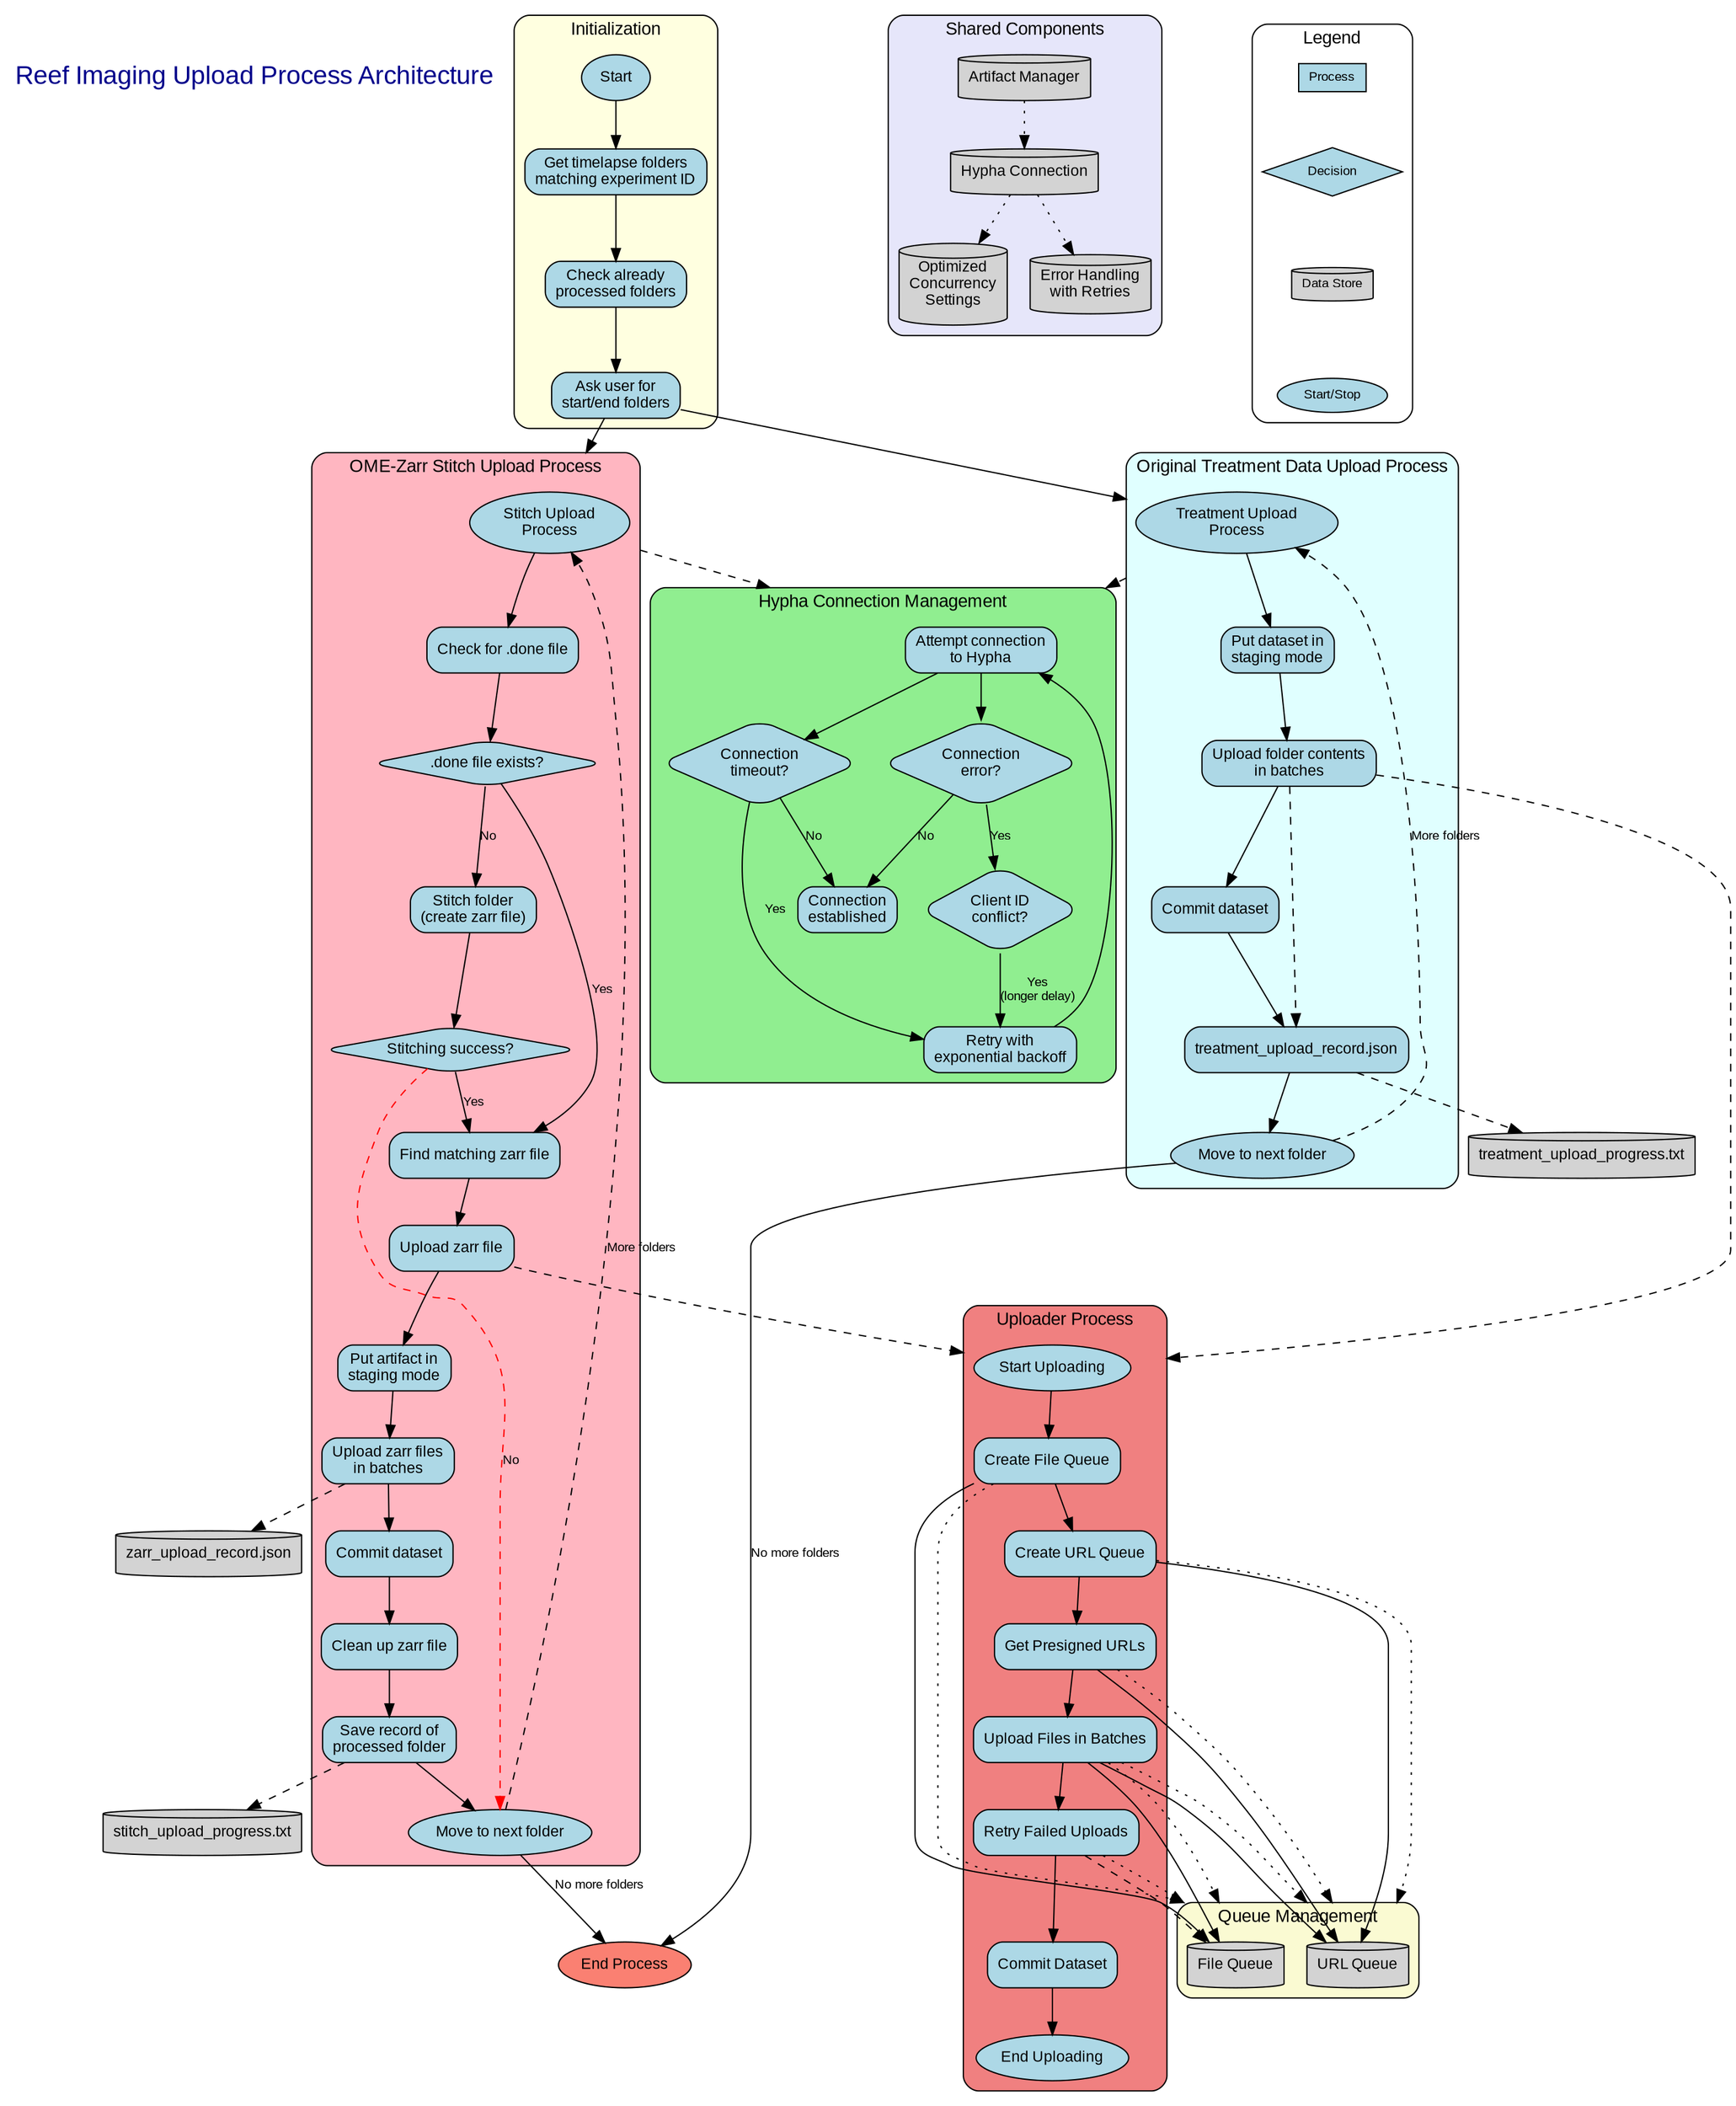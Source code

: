 digraph ReefImagingUploadProcess {
    // Graph settings
    rankdir=TB;
    compound=true;
    fontname="Arial";
    fontsize=14;
    node [fontname="Arial", fontsize=12, shape=box, style="rounded,filled", fillcolor=lightblue];
    edge [fontname="Arial", fontsize=10];
    
    // Title
    title [label="Reef Imaging Upload Process Architecture", shape=none, fillcolor=white, fontsize=20, fontcolor=darkblue];
    
    // Subgraph for common initialization
    subgraph cluster_init {
        label="Initialization";
        style="rounded,filled";
        fillcolor=lightyellow;
        
        start [label="Start", shape=oval];
        get_folders [label="Get timelapse folders\nmatching experiment ID"];
        get_processed [label="Check already\nprocessed folders"];
        user_input [label="Ask user for\nstart/end folders"];
        
        start -> get_folders -> get_processed -> user_input;
    }
    
    // OME-Zarr Stitch Upload Process
    subgraph cluster_stitch {
        label="OME-Zarr Stitch Upload Process";
        style="rounded,filled";
        fillcolor=lightpink;
        
        stitch_start [label="Stitch Upload\nProcess", shape=oval];
        check_done [label="Check for .done file"];
        done_exists [label=".done file exists?", shape=diamond];
        stitch_folder [label="Stitch folder\n(create zarr file)"];
        stitch_success [label="Stitching success?", shape=diamond];
        find_zarr [label="Find matching zarr file"];
        upload_zarr [label="Upload zarr file"];
        staging_zarr [label="Put artifact in\nstaging mode"];
        batch_upload [label="Upload zarr files\nin batches"];
        commit_zarr [label="Commit dataset"];
        cleanup_zarr [label="Clean up zarr file"];
        stitch_record [label="Save record of\nprocessed folder"];
        stitch_next [label="Move to next folder", shape=oval];
        
        stitch_start -> check_done -> done_exists;
        done_exists -> find_zarr [label="Yes"];
        done_exists -> stitch_folder [label="No"];
        stitch_folder -> stitch_success;
        stitch_success -> find_zarr [label="Yes"];
        stitch_success -> stitch_next [label="No", style=dashed, color=red];
        find_zarr -> upload_zarr;
        upload_zarr -> staging_zarr -> batch_upload -> commit_zarr -> cleanup_zarr -> stitch_record -> stitch_next;
    }
    
    // Hypha Connection Management
    subgraph cluster_connection {
        label="Hypha Connection Management";
        style="rounded,filled";
        fillcolor=lightgreen;
        
        connect [label="Attempt connection\nto Hypha"];
        timeout [label="Connection\ntimeout?", shape=diamond];
        error [label="Connection\nerror?", shape=diamond];
        client_conflict [label="Client ID\nconflict?", shape=diamond];
        retry_connect [label="Retry with\nexponential backoff"];
        connected [label="Connection\nestablished"];
        
        connect -> timeout;
        timeout -> retry_connect [label="Yes"];
        timeout -> connected [label="No"];
        
        connect -> error;
        error -> client_conflict [label="Yes"];
        error -> connected [label="No"];
        
        client_conflict -> retry_connect [label="Yes\n(longer delay)"];
        retry_connect -> connect;
    }
    
    // Original Treatment Data Upload Process
    subgraph cluster_treatment {
        label="Original Treatment Data Upload Process";
        style="rounded,filled";
        fillcolor=lightcyan;
        
        treatment_start [label="Treatment Upload\nProcess", shape=oval];
        treatment_staging [label="Put dataset in\nstaging mode"];
        treatment_upload [label="Upload folder contents\nin batches"];
        treatment_commit [label="Commit dataset"];
        treatment_record [label="Save record of\nprocessed folder"];
        treatment_next [label="Move to next folder", shape=oval];
        
        treatment_start -> treatment_staging -> treatment_upload -> treatment_commit -> treatment_record -> treatment_next;
    }
    
    // Uploader process
    subgraph cluster_uploader {
        label="Uploader Process";
        style="rounded,filled";
        fillcolor=lightcoral;
        
        uploader_start [label="Start Uploading", shape=oval];
        create_queue [label="Create File Queue"];
        create_url_queue [label="Create URL Queue"];
        get_presigned_urls [label="Get Presigned URLs"];
        upload_files [label="Upload Files in Batches"];
        retry_failed [label="Retry Failed Uploads"];
        commit_dataset [label="Commit Dataset"];
        uploader_end [label="End Uploading", shape=oval];
        
        uploader_start -> create_queue -> create_url_queue -> get_presigned_urls -> upload_files -> retry_failed -> commit_dataset -> uploader_end;
    }
    
    // Connect the subgraphs
    user_input -> treatment_start [lhead=cluster_treatment];
    user_input -> stitch_start [lhead=cluster_stitch];
    
    // Connection is used by both processes
    treatment_start -> connect [ltail=cluster_treatment, lhead=cluster_connection, style=dashed];
    stitch_start -> connect [ltail=cluster_stitch, lhead=cluster_connection, style=dashed];
    
    // Demonstrate folder loop
    treatment_next -> treatment_start [label="More folders", constraint=false, style=dashed];
    stitch_next -> stitch_start [label="More folders", constraint=false, style=dashed];
    
    // Exit point
    exit [label="End Process", shape=oval, fillcolor=salmon];
    treatment_next -> exit [label="No more folders"];
    stitch_next -> exit [label="No more folders"];
    
    // Files and data stores
    node [shape=cylinder, fillcolor=lightgrey];
    
    stitch_upload_progress [label="stitch_upload_progress.txt"];
    zarr_upload_record [label="zarr_upload_record.json"];
    treatment_progress [label="treatment_upload_progress.txt"];
    treatment_record [label="treatment_upload_record.json"];
    
    stitch_record -> stitch_upload_progress [style=dashed];
    batch_upload -> zarr_upload_record [style=dashed];
    treatment_record -> treatment_progress [style=dashed];
    treatment_upload -> treatment_record [style=dashed];
    
    // Subgraph for shared concepts between processes
    subgraph cluster_shared {
        label="Shared Components";
        style="rounded,filled";
        fillcolor=lavender;
        
        artifact_manager [label="Artifact Manager"];
        hypha_connection [label="Hypha Connection"];
        concurrency [label="Optimized\nConcurrency\nSettings"];
        error_handling [label="Error Handling\nwith Retries"];
        
        artifact_manager -> hypha_connection [style=dotted];
        hypha_connection -> concurrency [style=dotted];
        hypha_connection -> error_handling [style=dotted];
    }
    
    // Legend
    subgraph cluster_legend {
        label="Legend";
        style="rounded,filled";
        fillcolor=white;
        
        node [shape=box, width=0.5, height=0.3, style="filled", fontsize=10];
        process [label="Process", fillcolor=lightblue];
        decision [label="Decision", shape=diamond, fillcolor=lightblue];
        data [label="Data Store", shape=cylinder, fillcolor=lightgrey];
        
        start_stop [label="Start/Stop", shape=oval, fillcolor=lightblue];
        
        process -> decision [style=invis];
        decision -> data [style=invis];
        data -> start_stop [style=invis];
    }
    
    // Connect uploader process to existing processes
    treatment_upload -> uploader_start [lhead=cluster_uploader, style=dashed];
    upload_zarr -> uploader_start [lhead=cluster_uploader, style=dashed];
    
    // Detailed queue management
    subgraph cluster_queue {
        label="Queue Management";
        style="rounded,filled";
        fillcolor=lightgoldenrodyellow;
        
        file_queue [label="File Queue", shape=cylinder];
        url_queue [label="URL Queue", shape=cylinder];
        
        create_queue -> file_queue;
        create_url_queue -> url_queue;
        get_presigned_urls -> url_queue;
        upload_files -> file_queue;
        upload_files -> url_queue;
        retry_failed -> file_queue [style=dashed];
    }
    
    // Connect queue management to uploader process
    create_queue -> file_queue [lhead=cluster_queue, style=dotted];
    create_url_queue -> url_queue [lhead=cluster_queue, style=dotted];
    get_presigned_urls -> url_queue [lhead=cluster_queue, style=dotted];
    upload_files -> file_queue [lhead=cluster_queue, style=dotted];
    upload_files -> url_queue [lhead=cluster_queue, style=dotted];
    retry_failed -> file_queue [lhead=cluster_queue, style=dotted];
} 